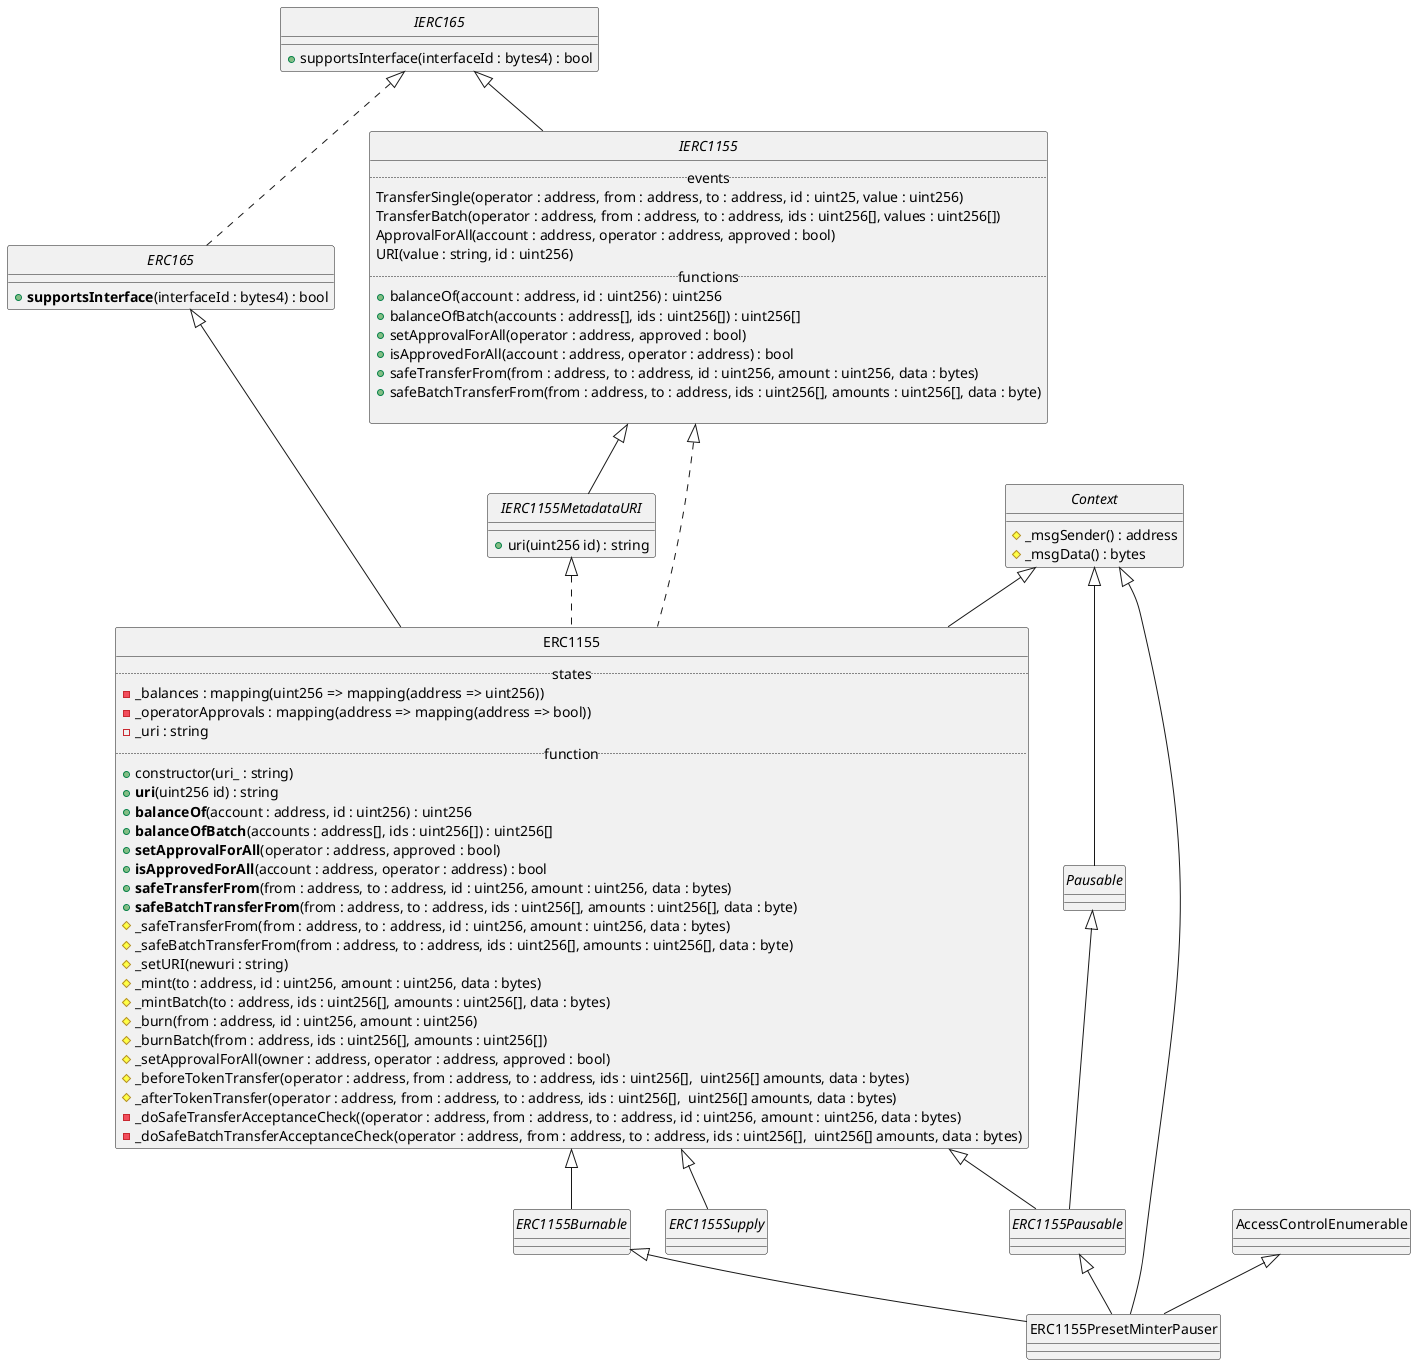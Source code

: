 @startuml

' Useful references
/'
https://plantuml.com/class-diagram
https://plantuml.com/sequence-diagram
https://plantuml.com/creole
https://plantuml-documentation.readthedocs.io/en/latest/formatting/all-skin-params.html
https://plantuml-documentation.readthedocs.io/en/latest/formatting/all-skin-params.html#class
https://plantuml-documentation.readthedocs.io/en/latest/formatting/color-names.html
https://www.w3schools.com/colors/colors_names.asp
https://plantuml.com/color
'/


hide circle
show empty fields
show empty methods
' hide stereotypes


interface IERC165 {
  + supportsInterface(interfaceId : bytes4) : bool
  
}

abstract class ERC165 implements IERC165 {
  + **supportsInterface**(interfaceId : bytes4) : bool
}

abstract class Context {
  # _msgSender() : address
  # _msgData() : bytes
}


interface IERC1155 extends IERC165 {
  .. events ..
  TransferSingle(operator : address, from : address, to : address, id : uint25, value : uint256)
  TransferBatch(operator : address, from : address, to : address, ids : uint256[], values : uint256[])
  ApprovalForAll(account : address, operator : address, approved : bool)
  URI(value : string, id : uint256)
  .. functions ..
  + balanceOf(account : address, id : uint256) : uint256
  + balanceOfBatch(accounts : address[], ids : uint256[]) : uint256[]
  + setApprovalForAll(operator : address, approved : bool)
  + isApprovedForAll(account : address, operator : address) : bool
  + safeTransferFrom(from : address, to : address, id : uint256, amount : uint256, data : bytes)
  + safeBatchTransferFrom(from : address, to : address, ids : uint256[], amounts : uint256[], data : byte)

}

interface IERC1155MetadataURI extends IERC1155 {
  + uri(uint256 id) : string
}


class ERC1155 extends Context, ERC165 implements IERC1155, IERC1155MetadataURI {
  .. states ..
  - _balances : mapping(uint256 => mapping(address => uint256))
  - _operatorApprovals : mapping(address => mapping(address => bool))
  - _uri : string
  .. function ..
  + constructor(uri_ : string)
  + **uri**(uint256 id) : string
  + **balanceOf**(account : address, id : uint256) : uint256
  + **balanceOfBatch**(accounts : address[], ids : uint256[]) : uint256[]
  + **setApprovalForAll**(operator : address, approved : bool)
  + **isApprovedForAll**(account : address, operator : address) : bool
  + **safeTransferFrom**(from : address, to : address, id : uint256, amount : uint256, data : bytes)
  + **safeBatchTransferFrom**(from : address, to : address, ids : uint256[], amounts : uint256[], data : byte)
  # _safeTransferFrom(from : address, to : address, id : uint256, amount : uint256, data : bytes)
  # _safeBatchTransferFrom(from : address, to : address, ids : uint256[], amounts : uint256[], data : byte)
  # _setURI(newuri : string)
  # _mint(to : address, id : uint256, amount : uint256, data : bytes)
  # _mintBatch(to : address, ids : uint256[], amounts : uint256[], data : bytes)
  # _burn(from : address, id : uint256, amount : uint256)
  # _burnBatch(from : address, ids : uint256[], amounts : uint256[])
  # _setApprovalForAll(owner : address, operator : address, approved : bool)
  # _beforeTokenTransfer(operator : address, from : address, to : address, ids : uint256[],  uint256[] amounts, data : bytes)
  # _afterTokenTransfer(operator : address, from : address, to : address, ids : uint256[],  uint256[] amounts, data : bytes)
  - _doSafeTransferAcceptanceCheck((operator : address, from : address, to : address, id : uint256, amount : uint256, data : bytes)
  - _doSafeBatchTransferAcceptanceCheck(operator : address, from : address, to : address, ids : uint256[],  uint256[] amounts, data : bytes)
}

abstract class ERC1155Burnable extends ERC1155 {

}

abstract class Pausable extends Context{

}

abstract class ERC1155Pausable extends ERC1155, Pausable {

}

abstract class ERC1155Supply extends ERC1155 {

}

class ERC1155PresetMinterPauser extends Context, AccessControlEnumerable, ERC1155Burnable, ERC1155Pausable {


}


@enduml